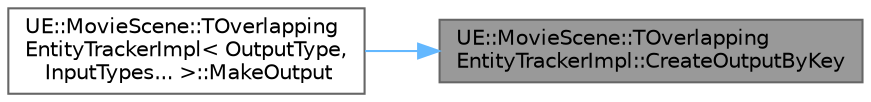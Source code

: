 digraph "UE::MovieScene::TOverlappingEntityTrackerImpl::CreateOutputByKey"
{
 // INTERACTIVE_SVG=YES
 // LATEX_PDF_SIZE
  bgcolor="transparent";
  edge [fontname=Helvetica,fontsize=10,labelfontname=Helvetica,labelfontsize=10];
  node [fontname=Helvetica,fontsize=10,shape=box,height=0.2,width=0.4];
  rankdir="RL";
  Node1 [id="Node000001",label="UE::MovieScene::TOverlapping\lEntityTrackerImpl::CreateOutputByKey",height=0.2,width=0.4,color="gray40", fillcolor="grey60", style="filled", fontcolor="black",tooltip=" "];
  Node1 -> Node2 [id="edge1_Node000001_Node000002",dir="back",color="steelblue1",style="solid",tooltip=" "];
  Node2 [id="Node000002",label="UE::MovieScene::TOverlapping\lEntityTrackerImpl\< OutputType,\l InputTypes... \>::MakeOutput",height=0.2,width=0.4,color="grey40", fillcolor="white", style="filled",URL="$d5/de1/structUE_1_1MovieScene_1_1TOverlappingEntityTrackerImpl.html#a0376bae7796519b4704b98f32fc5065f",tooltip=" "];
}
